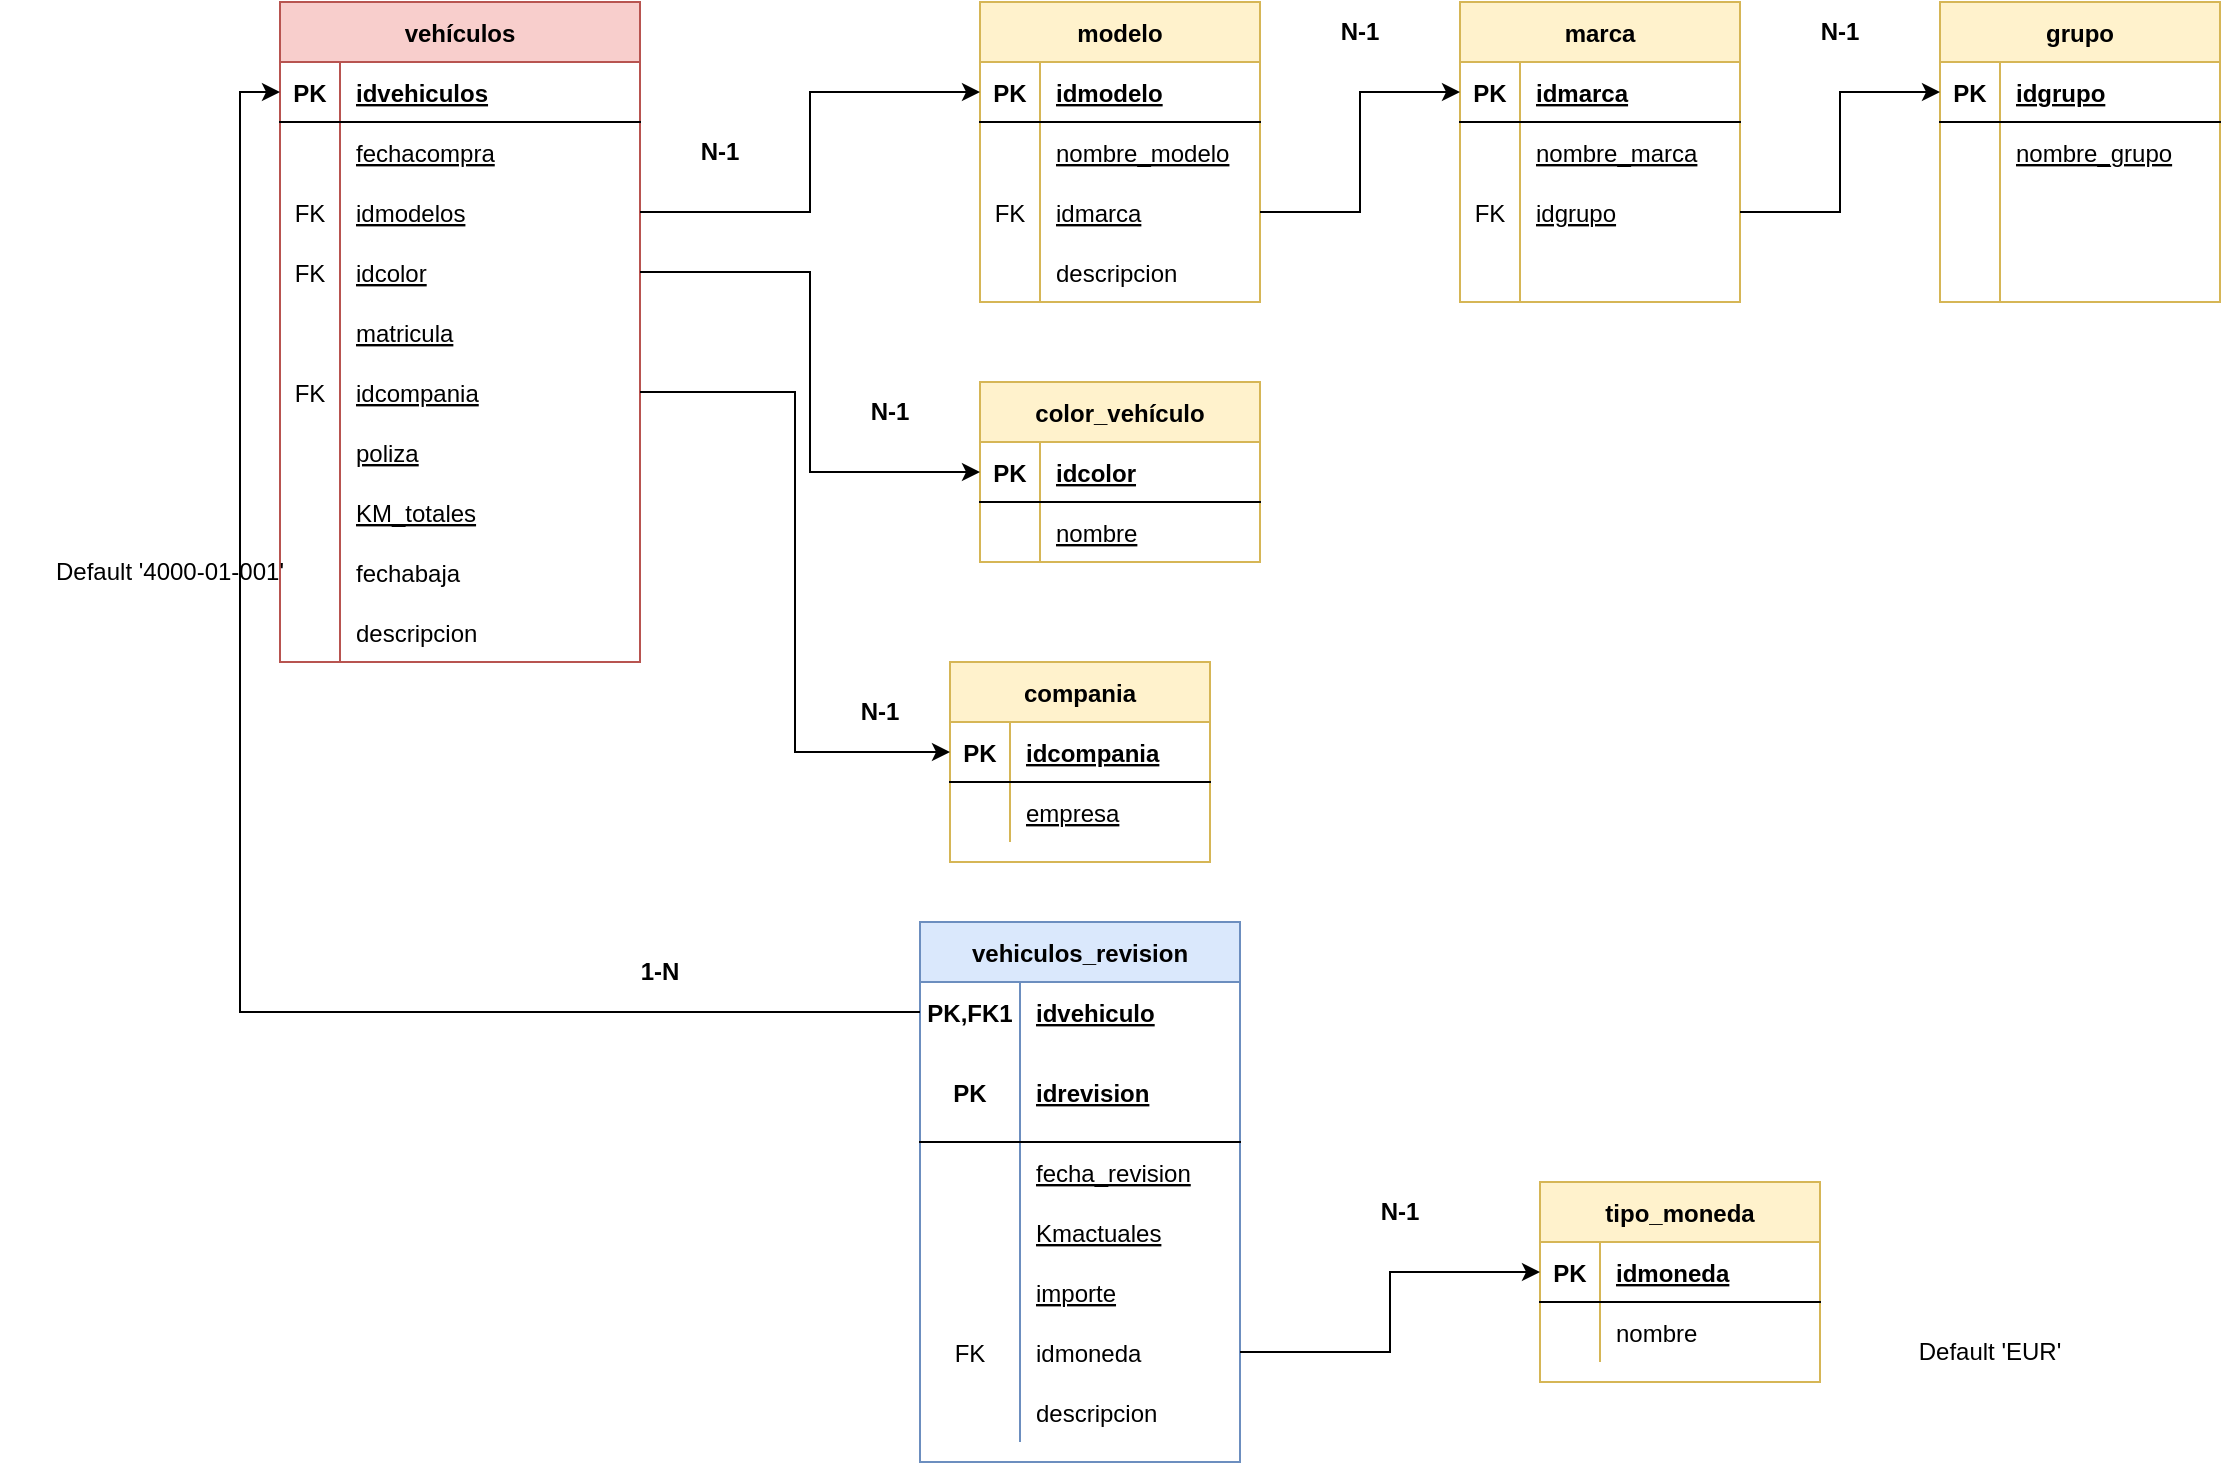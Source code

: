 <mxfile version="20.2.3" type="device"><diagram id="R2lEEEUBdFMjLlhIrx00" name="Práctica-Modelo"><mxGraphModel dx="1422" dy="875" grid="1" gridSize="10" guides="1" tooltips="1" connect="1" arrows="1" fold="1" page="1" pageScale="1" pageWidth="850" pageHeight="1100" math="0" shadow="0" extFonts="Permanent Marker^https://fonts.googleapis.com/css?family=Permanent+Marker"><root><mxCell id="0"/><mxCell id="1" parent="0"/><mxCell id="WLfZTVciFVjnrH3feskZ-1" value="vehículos" style="shape=table;startSize=30;container=1;collapsible=1;childLayout=tableLayout;fixedRows=1;rowLines=0;fontStyle=1;align=center;resizeLast=1;fillColor=#f8cecc;strokeColor=#b85450;" parent="1" vertex="1"><mxGeometry x="500" y="380" width="180" height="330" as="geometry"/></mxCell><mxCell id="WLfZTVciFVjnrH3feskZ-2" value="" style="shape=tableRow;horizontal=0;startSize=0;swimlaneHead=0;swimlaneBody=0;fillColor=none;collapsible=0;dropTarget=0;points=[[0,0.5],[1,0.5]];portConstraint=eastwest;top=0;left=0;right=0;bottom=1;" parent="WLfZTVciFVjnrH3feskZ-1" vertex="1"><mxGeometry y="30" width="180" height="30" as="geometry"/></mxCell><mxCell id="WLfZTVciFVjnrH3feskZ-3" value="PK" style="shape=partialRectangle;connectable=0;fillColor=none;top=0;left=0;bottom=0;right=0;fontStyle=1;overflow=hidden;" parent="WLfZTVciFVjnrH3feskZ-2" vertex="1"><mxGeometry width="30" height="30" as="geometry"><mxRectangle width="30" height="30" as="alternateBounds"/></mxGeometry></mxCell><mxCell id="WLfZTVciFVjnrH3feskZ-4" value="idvehiculos" style="shape=partialRectangle;connectable=0;fillColor=none;top=0;left=0;bottom=0;right=0;align=left;spacingLeft=6;fontStyle=5;overflow=hidden;" parent="WLfZTVciFVjnrH3feskZ-2" vertex="1"><mxGeometry x="30" width="150" height="30" as="geometry"><mxRectangle width="150" height="30" as="alternateBounds"/></mxGeometry></mxCell><mxCell id="WLfZTVciFVjnrH3feskZ-5" value="" style="shape=tableRow;horizontal=0;startSize=0;swimlaneHead=0;swimlaneBody=0;fillColor=none;collapsible=0;dropTarget=0;points=[[0,0.5],[1,0.5]];portConstraint=eastwest;top=0;left=0;right=0;bottom=0;" parent="WLfZTVciFVjnrH3feskZ-1" vertex="1"><mxGeometry y="60" width="180" height="30" as="geometry"/></mxCell><mxCell id="WLfZTVciFVjnrH3feskZ-6" value="" style="shape=partialRectangle;connectable=0;fillColor=none;top=0;left=0;bottom=0;right=0;editable=1;overflow=hidden;" parent="WLfZTVciFVjnrH3feskZ-5" vertex="1"><mxGeometry width="30" height="30" as="geometry"><mxRectangle width="30" height="30" as="alternateBounds"/></mxGeometry></mxCell><mxCell id="WLfZTVciFVjnrH3feskZ-7" value="fechacompra" style="shape=partialRectangle;connectable=0;fillColor=none;top=0;left=0;bottom=0;right=0;align=left;spacingLeft=6;overflow=hidden;fontStyle=4" parent="WLfZTVciFVjnrH3feskZ-5" vertex="1"><mxGeometry x="30" width="150" height="30" as="geometry"><mxRectangle width="150" height="30" as="alternateBounds"/></mxGeometry></mxCell><mxCell id="WLfZTVciFVjnrH3feskZ-8" value="" style="shape=tableRow;horizontal=0;startSize=0;swimlaneHead=0;swimlaneBody=0;fillColor=none;collapsible=0;dropTarget=0;points=[[0,0.5],[1,0.5]];portConstraint=eastwest;top=0;left=0;right=0;bottom=0;" parent="WLfZTVciFVjnrH3feskZ-1" vertex="1"><mxGeometry y="90" width="180" height="30" as="geometry"/></mxCell><mxCell id="WLfZTVciFVjnrH3feskZ-9" value="FK" style="shape=partialRectangle;connectable=0;fillColor=none;top=0;left=0;bottom=0;right=0;editable=1;overflow=hidden;" parent="WLfZTVciFVjnrH3feskZ-8" vertex="1"><mxGeometry width="30" height="30" as="geometry"><mxRectangle width="30" height="30" as="alternateBounds"/></mxGeometry></mxCell><mxCell id="WLfZTVciFVjnrH3feskZ-10" value="idmodelos" style="shape=partialRectangle;connectable=0;fillColor=none;top=0;left=0;bottom=0;right=0;align=left;spacingLeft=6;overflow=hidden;fontStyle=4" parent="WLfZTVciFVjnrH3feskZ-8" vertex="1"><mxGeometry x="30" width="150" height="30" as="geometry"><mxRectangle width="150" height="30" as="alternateBounds"/></mxGeometry></mxCell><mxCell id="WLfZTVciFVjnrH3feskZ-11" value="" style="shape=tableRow;horizontal=0;startSize=0;swimlaneHead=0;swimlaneBody=0;fillColor=none;collapsible=0;dropTarget=0;points=[[0,0.5],[1,0.5]];portConstraint=eastwest;top=0;left=0;right=0;bottom=0;" parent="WLfZTVciFVjnrH3feskZ-1" vertex="1"><mxGeometry y="120" width="180" height="30" as="geometry"/></mxCell><mxCell id="WLfZTVciFVjnrH3feskZ-12" value="FK" style="shape=partialRectangle;connectable=0;fillColor=none;top=0;left=0;bottom=0;right=0;editable=1;overflow=hidden;" parent="WLfZTVciFVjnrH3feskZ-11" vertex="1"><mxGeometry width="30" height="30" as="geometry"><mxRectangle width="30" height="30" as="alternateBounds"/></mxGeometry></mxCell><mxCell id="WLfZTVciFVjnrH3feskZ-13" value="idcolor" style="shape=partialRectangle;connectable=0;fillColor=none;top=0;left=0;bottom=0;right=0;align=left;spacingLeft=6;overflow=hidden;fontStyle=4" parent="WLfZTVciFVjnrH3feskZ-11" vertex="1"><mxGeometry x="30" width="150" height="30" as="geometry"><mxRectangle width="150" height="30" as="alternateBounds"/></mxGeometry></mxCell><mxCell id="WLfZTVciFVjnrH3feskZ-14" value="" style="shape=tableRow;horizontal=0;startSize=0;swimlaneHead=0;swimlaneBody=0;fillColor=none;collapsible=0;dropTarget=0;points=[[0,0.5],[1,0.5]];portConstraint=eastwest;top=0;left=0;right=0;bottom=0;" parent="WLfZTVciFVjnrH3feskZ-1" vertex="1"><mxGeometry y="150" width="180" height="30" as="geometry"/></mxCell><mxCell id="WLfZTVciFVjnrH3feskZ-15" value="" style="shape=partialRectangle;connectable=0;fillColor=none;top=0;left=0;bottom=0;right=0;editable=1;overflow=hidden;" parent="WLfZTVciFVjnrH3feskZ-14" vertex="1"><mxGeometry width="30" height="30" as="geometry"><mxRectangle width="30" height="30" as="alternateBounds"/></mxGeometry></mxCell><mxCell id="WLfZTVciFVjnrH3feskZ-16" value="matricula" style="shape=partialRectangle;connectable=0;fillColor=none;top=0;left=0;bottom=0;right=0;align=left;spacingLeft=6;overflow=hidden;fontStyle=4" parent="WLfZTVciFVjnrH3feskZ-14" vertex="1"><mxGeometry x="30" width="150" height="30" as="geometry"><mxRectangle width="150" height="30" as="alternateBounds"/></mxGeometry></mxCell><mxCell id="WLfZTVciFVjnrH3feskZ-17" value="" style="shape=tableRow;horizontal=0;startSize=0;swimlaneHead=0;swimlaneBody=0;fillColor=none;collapsible=0;dropTarget=0;points=[[0,0.5],[1,0.5]];portConstraint=eastwest;top=0;left=0;right=0;bottom=0;" parent="WLfZTVciFVjnrH3feskZ-1" vertex="1"><mxGeometry y="180" width="180" height="30" as="geometry"/></mxCell><mxCell id="WLfZTVciFVjnrH3feskZ-18" value="FK" style="shape=partialRectangle;connectable=0;fillColor=none;top=0;left=0;bottom=0;right=0;editable=1;overflow=hidden;" parent="WLfZTVciFVjnrH3feskZ-17" vertex="1"><mxGeometry width="30" height="30" as="geometry"><mxRectangle width="30" height="30" as="alternateBounds"/></mxGeometry></mxCell><mxCell id="WLfZTVciFVjnrH3feskZ-19" value="idcompania" style="shape=partialRectangle;connectable=0;fillColor=none;top=0;left=0;bottom=0;right=0;align=left;spacingLeft=6;overflow=hidden;fontStyle=4" parent="WLfZTVciFVjnrH3feskZ-17" vertex="1"><mxGeometry x="30" width="150" height="30" as="geometry"><mxRectangle width="150" height="30" as="alternateBounds"/></mxGeometry></mxCell><mxCell id="WLfZTVciFVjnrH3feskZ-20" value="" style="shape=tableRow;horizontal=0;startSize=0;swimlaneHead=0;swimlaneBody=0;fillColor=none;collapsible=0;dropTarget=0;points=[[0,0.5],[1,0.5]];portConstraint=eastwest;top=0;left=0;right=0;bottom=0;" parent="WLfZTVciFVjnrH3feskZ-1" vertex="1"><mxGeometry y="210" width="180" height="30" as="geometry"/></mxCell><mxCell id="WLfZTVciFVjnrH3feskZ-21" value="" style="shape=partialRectangle;connectable=0;fillColor=none;top=0;left=0;bottom=0;right=0;editable=1;overflow=hidden;" parent="WLfZTVciFVjnrH3feskZ-20" vertex="1"><mxGeometry width="30" height="30" as="geometry"><mxRectangle width="30" height="30" as="alternateBounds"/></mxGeometry></mxCell><mxCell id="WLfZTVciFVjnrH3feskZ-22" value="poliza" style="shape=partialRectangle;connectable=0;fillColor=none;top=0;left=0;bottom=0;right=0;align=left;spacingLeft=6;overflow=hidden;fontStyle=4" parent="WLfZTVciFVjnrH3feskZ-20" vertex="1"><mxGeometry x="30" width="150" height="30" as="geometry"><mxRectangle width="150" height="30" as="alternateBounds"/></mxGeometry></mxCell><mxCell id="WLfZTVciFVjnrH3feskZ-23" value="" style="shape=tableRow;horizontal=0;startSize=0;swimlaneHead=0;swimlaneBody=0;fillColor=none;collapsible=0;dropTarget=0;points=[[0,0.5],[1,0.5]];portConstraint=eastwest;top=0;left=0;right=0;bottom=0;" parent="WLfZTVciFVjnrH3feskZ-1" vertex="1"><mxGeometry y="240" width="180" height="30" as="geometry"/></mxCell><mxCell id="WLfZTVciFVjnrH3feskZ-24" value="" style="shape=partialRectangle;connectable=0;fillColor=none;top=0;left=0;bottom=0;right=0;editable=1;overflow=hidden;" parent="WLfZTVciFVjnrH3feskZ-23" vertex="1"><mxGeometry width="30" height="30" as="geometry"><mxRectangle width="30" height="30" as="alternateBounds"/></mxGeometry></mxCell><mxCell id="WLfZTVciFVjnrH3feskZ-25" value="KM_totales" style="shape=partialRectangle;connectable=0;fillColor=none;top=0;left=0;bottom=0;right=0;align=left;spacingLeft=6;overflow=hidden;fontStyle=4" parent="WLfZTVciFVjnrH3feskZ-23" vertex="1"><mxGeometry x="30" width="150" height="30" as="geometry"><mxRectangle width="150" height="30" as="alternateBounds"/></mxGeometry></mxCell><mxCell id="WLfZTVciFVjnrH3feskZ-26" value="" style="shape=tableRow;horizontal=0;startSize=0;swimlaneHead=0;swimlaneBody=0;fillColor=none;collapsible=0;dropTarget=0;points=[[0,0.5],[1,0.5]];portConstraint=eastwest;top=0;left=0;right=0;bottom=0;" parent="WLfZTVciFVjnrH3feskZ-1" vertex="1"><mxGeometry y="270" width="180" height="30" as="geometry"/></mxCell><mxCell id="WLfZTVciFVjnrH3feskZ-27" value="" style="shape=partialRectangle;connectable=0;fillColor=none;top=0;left=0;bottom=0;right=0;editable=1;overflow=hidden;" parent="WLfZTVciFVjnrH3feskZ-26" vertex="1"><mxGeometry width="30" height="30" as="geometry"><mxRectangle width="30" height="30" as="alternateBounds"/></mxGeometry></mxCell><mxCell id="WLfZTVciFVjnrH3feskZ-28" value="fechabaja" style="shape=partialRectangle;connectable=0;fillColor=none;top=0;left=0;bottom=0;right=0;align=left;spacingLeft=6;overflow=hidden;fontStyle=0" parent="WLfZTVciFVjnrH3feskZ-26" vertex="1"><mxGeometry x="30" width="150" height="30" as="geometry"><mxRectangle width="150" height="30" as="alternateBounds"/></mxGeometry></mxCell><mxCell id="WLfZTVciFVjnrH3feskZ-29" value="" style="shape=tableRow;horizontal=0;startSize=0;swimlaneHead=0;swimlaneBody=0;fillColor=none;collapsible=0;dropTarget=0;points=[[0,0.5],[1,0.5]];portConstraint=eastwest;top=0;left=0;right=0;bottom=0;" parent="WLfZTVciFVjnrH3feskZ-1" vertex="1"><mxGeometry y="300" width="180" height="30" as="geometry"/></mxCell><mxCell id="WLfZTVciFVjnrH3feskZ-30" value="" style="shape=partialRectangle;connectable=0;fillColor=none;top=0;left=0;bottom=0;right=0;editable=1;overflow=hidden;" parent="WLfZTVciFVjnrH3feskZ-29" vertex="1"><mxGeometry width="30" height="30" as="geometry"><mxRectangle width="30" height="30" as="alternateBounds"/></mxGeometry></mxCell><mxCell id="WLfZTVciFVjnrH3feskZ-31" value="descripcion" style="shape=partialRectangle;connectable=0;fillColor=none;top=0;left=0;bottom=0;right=0;align=left;spacingLeft=6;overflow=hidden;fontStyle=0" parent="WLfZTVciFVjnrH3feskZ-29" vertex="1"><mxGeometry x="30" width="150" height="30" as="geometry"><mxRectangle width="150" height="30" as="alternateBounds"/></mxGeometry></mxCell><mxCell id="WLfZTVciFVjnrH3feskZ-32" value="modelo" style="shape=table;startSize=30;container=1;collapsible=1;childLayout=tableLayout;fixedRows=1;rowLines=0;fontStyle=1;align=center;resizeLast=1;fillColor=#fff2cc;strokeColor=#d6b656;" parent="1" vertex="1"><mxGeometry x="850" y="380" width="140" height="150" as="geometry"/></mxCell><mxCell id="WLfZTVciFVjnrH3feskZ-33" value="" style="shape=tableRow;horizontal=0;startSize=0;swimlaneHead=0;swimlaneBody=0;fillColor=none;collapsible=0;dropTarget=0;points=[[0,0.5],[1,0.5]];portConstraint=eastwest;top=0;left=0;right=0;bottom=1;" parent="WLfZTVciFVjnrH3feskZ-32" vertex="1"><mxGeometry y="30" width="140" height="30" as="geometry"/></mxCell><mxCell id="WLfZTVciFVjnrH3feskZ-34" value="PK" style="shape=partialRectangle;connectable=0;fillColor=none;top=0;left=0;bottom=0;right=0;fontStyle=1;overflow=hidden;" parent="WLfZTVciFVjnrH3feskZ-33" vertex="1"><mxGeometry width="30" height="30" as="geometry"><mxRectangle width="30" height="30" as="alternateBounds"/></mxGeometry></mxCell><mxCell id="WLfZTVciFVjnrH3feskZ-35" value="idmodelo" style="shape=partialRectangle;connectable=0;fillColor=none;top=0;left=0;bottom=0;right=0;align=left;spacingLeft=6;fontStyle=5;overflow=hidden;" parent="WLfZTVciFVjnrH3feskZ-33" vertex="1"><mxGeometry x="30" width="110" height="30" as="geometry"><mxRectangle width="110" height="30" as="alternateBounds"/></mxGeometry></mxCell><mxCell id="WLfZTVciFVjnrH3feskZ-36" value="" style="shape=tableRow;horizontal=0;startSize=0;swimlaneHead=0;swimlaneBody=0;fillColor=none;collapsible=0;dropTarget=0;points=[[0,0.5],[1,0.5]];portConstraint=eastwest;top=0;left=0;right=0;bottom=0;" parent="WLfZTVciFVjnrH3feskZ-32" vertex="1"><mxGeometry y="60" width="140" height="30" as="geometry"/></mxCell><mxCell id="WLfZTVciFVjnrH3feskZ-37" value="" style="shape=partialRectangle;connectable=0;fillColor=none;top=0;left=0;bottom=0;right=0;editable=1;overflow=hidden;" parent="WLfZTVciFVjnrH3feskZ-36" vertex="1"><mxGeometry width="30" height="30" as="geometry"><mxRectangle width="30" height="30" as="alternateBounds"/></mxGeometry></mxCell><mxCell id="WLfZTVciFVjnrH3feskZ-38" value="nombre_modelo" style="shape=partialRectangle;connectable=0;fillColor=none;top=0;left=0;bottom=0;right=0;align=left;spacingLeft=6;overflow=hidden;fontStyle=4" parent="WLfZTVciFVjnrH3feskZ-36" vertex="1"><mxGeometry x="30" width="110" height="30" as="geometry"><mxRectangle width="110" height="30" as="alternateBounds"/></mxGeometry></mxCell><mxCell id="WLfZTVciFVjnrH3feskZ-39" value="" style="shape=tableRow;horizontal=0;startSize=0;swimlaneHead=0;swimlaneBody=0;fillColor=none;collapsible=0;dropTarget=0;points=[[0,0.5],[1,0.5]];portConstraint=eastwest;top=0;left=0;right=0;bottom=0;" parent="WLfZTVciFVjnrH3feskZ-32" vertex="1"><mxGeometry y="90" width="140" height="30" as="geometry"/></mxCell><mxCell id="WLfZTVciFVjnrH3feskZ-40" value="FK" style="shape=partialRectangle;connectable=0;fillColor=none;top=0;left=0;bottom=0;right=0;editable=1;overflow=hidden;" parent="WLfZTVciFVjnrH3feskZ-39" vertex="1"><mxGeometry width="30" height="30" as="geometry"><mxRectangle width="30" height="30" as="alternateBounds"/></mxGeometry></mxCell><mxCell id="WLfZTVciFVjnrH3feskZ-41" value="idmarca" style="shape=partialRectangle;connectable=0;fillColor=none;top=0;left=0;bottom=0;right=0;align=left;spacingLeft=6;overflow=hidden;fontStyle=4" parent="WLfZTVciFVjnrH3feskZ-39" vertex="1"><mxGeometry x="30" width="110" height="30" as="geometry"><mxRectangle width="110" height="30" as="alternateBounds"/></mxGeometry></mxCell><mxCell id="WLfZTVciFVjnrH3feskZ-42" value="" style="shape=tableRow;horizontal=0;startSize=0;swimlaneHead=0;swimlaneBody=0;fillColor=none;collapsible=0;dropTarget=0;points=[[0,0.5],[1,0.5]];portConstraint=eastwest;top=0;left=0;right=0;bottom=0;" parent="WLfZTVciFVjnrH3feskZ-32" vertex="1"><mxGeometry y="120" width="140" height="30" as="geometry"/></mxCell><mxCell id="WLfZTVciFVjnrH3feskZ-43" value="" style="shape=partialRectangle;connectable=0;fillColor=none;top=0;left=0;bottom=0;right=0;editable=1;overflow=hidden;" parent="WLfZTVciFVjnrH3feskZ-42" vertex="1"><mxGeometry width="30" height="30" as="geometry"><mxRectangle width="30" height="30" as="alternateBounds"/></mxGeometry></mxCell><mxCell id="WLfZTVciFVjnrH3feskZ-44" value="descripcion" style="shape=partialRectangle;connectable=0;fillColor=none;top=0;left=0;bottom=0;right=0;align=left;spacingLeft=6;overflow=hidden;" parent="WLfZTVciFVjnrH3feskZ-42" vertex="1"><mxGeometry x="30" width="110" height="30" as="geometry"><mxRectangle width="110" height="30" as="alternateBounds"/></mxGeometry></mxCell><mxCell id="WLfZTVciFVjnrH3feskZ-45" value="marca" style="shape=table;startSize=30;container=1;collapsible=1;childLayout=tableLayout;fixedRows=1;rowLines=0;fontStyle=1;align=center;resizeLast=1;fillColor=#fff2cc;strokeColor=#d6b656;" parent="1" vertex="1"><mxGeometry x="1090" y="380" width="140" height="150" as="geometry"/></mxCell><mxCell id="WLfZTVciFVjnrH3feskZ-46" value="" style="shape=tableRow;horizontal=0;startSize=0;swimlaneHead=0;swimlaneBody=0;fillColor=none;collapsible=0;dropTarget=0;points=[[0,0.5],[1,0.5]];portConstraint=eastwest;top=0;left=0;right=0;bottom=1;" parent="WLfZTVciFVjnrH3feskZ-45" vertex="1"><mxGeometry y="30" width="140" height="30" as="geometry"/></mxCell><mxCell id="WLfZTVciFVjnrH3feskZ-47" value="PK" style="shape=partialRectangle;connectable=0;fillColor=none;top=0;left=0;bottom=0;right=0;fontStyle=1;overflow=hidden;" parent="WLfZTVciFVjnrH3feskZ-46" vertex="1"><mxGeometry width="30" height="30" as="geometry"><mxRectangle width="30" height="30" as="alternateBounds"/></mxGeometry></mxCell><mxCell id="WLfZTVciFVjnrH3feskZ-48" value="idmarca" style="shape=partialRectangle;connectable=0;fillColor=none;top=0;left=0;bottom=0;right=0;align=left;spacingLeft=6;fontStyle=5;overflow=hidden;" parent="WLfZTVciFVjnrH3feskZ-46" vertex="1"><mxGeometry x="30" width="110" height="30" as="geometry"><mxRectangle width="110" height="30" as="alternateBounds"/></mxGeometry></mxCell><mxCell id="WLfZTVciFVjnrH3feskZ-49" value="" style="shape=tableRow;horizontal=0;startSize=0;swimlaneHead=0;swimlaneBody=0;fillColor=none;collapsible=0;dropTarget=0;points=[[0,0.5],[1,0.5]];portConstraint=eastwest;top=0;left=0;right=0;bottom=0;" parent="WLfZTVciFVjnrH3feskZ-45" vertex="1"><mxGeometry y="60" width="140" height="30" as="geometry"/></mxCell><mxCell id="WLfZTVciFVjnrH3feskZ-50" value="" style="shape=partialRectangle;connectable=0;fillColor=none;top=0;left=0;bottom=0;right=0;editable=1;overflow=hidden;" parent="WLfZTVciFVjnrH3feskZ-49" vertex="1"><mxGeometry width="30" height="30" as="geometry"><mxRectangle width="30" height="30" as="alternateBounds"/></mxGeometry></mxCell><mxCell id="WLfZTVciFVjnrH3feskZ-51" value="nombre_marca" style="shape=partialRectangle;connectable=0;fillColor=none;top=0;left=0;bottom=0;right=0;align=left;spacingLeft=6;overflow=hidden;fontStyle=4" parent="WLfZTVciFVjnrH3feskZ-49" vertex="1"><mxGeometry x="30" width="110" height="30" as="geometry"><mxRectangle width="110" height="30" as="alternateBounds"/></mxGeometry></mxCell><mxCell id="WLfZTVciFVjnrH3feskZ-52" value="" style="shape=tableRow;horizontal=0;startSize=0;swimlaneHead=0;swimlaneBody=0;fillColor=none;collapsible=0;dropTarget=0;points=[[0,0.5],[1,0.5]];portConstraint=eastwest;top=0;left=0;right=0;bottom=0;" parent="WLfZTVciFVjnrH3feskZ-45" vertex="1"><mxGeometry y="90" width="140" height="30" as="geometry"/></mxCell><mxCell id="WLfZTVciFVjnrH3feskZ-53" value="FK" style="shape=partialRectangle;connectable=0;fillColor=none;top=0;left=0;bottom=0;right=0;editable=1;overflow=hidden;" parent="WLfZTVciFVjnrH3feskZ-52" vertex="1"><mxGeometry width="30" height="30" as="geometry"><mxRectangle width="30" height="30" as="alternateBounds"/></mxGeometry></mxCell><mxCell id="WLfZTVciFVjnrH3feskZ-54" value="idgrupo" style="shape=partialRectangle;connectable=0;fillColor=none;top=0;left=0;bottom=0;right=0;align=left;spacingLeft=6;overflow=hidden;fontStyle=4" parent="WLfZTVciFVjnrH3feskZ-52" vertex="1"><mxGeometry x="30" width="110" height="30" as="geometry"><mxRectangle width="110" height="30" as="alternateBounds"/></mxGeometry></mxCell><mxCell id="WLfZTVciFVjnrH3feskZ-55" value="" style="shape=tableRow;horizontal=0;startSize=0;swimlaneHead=0;swimlaneBody=0;fillColor=none;collapsible=0;dropTarget=0;points=[[0,0.5],[1,0.5]];portConstraint=eastwest;top=0;left=0;right=0;bottom=0;" parent="WLfZTVciFVjnrH3feskZ-45" vertex="1"><mxGeometry y="120" width="140" height="30" as="geometry"/></mxCell><mxCell id="WLfZTVciFVjnrH3feskZ-56" value="" style="shape=partialRectangle;connectable=0;fillColor=none;top=0;left=0;bottom=0;right=0;editable=1;overflow=hidden;" parent="WLfZTVciFVjnrH3feskZ-55" vertex="1"><mxGeometry width="30" height="30" as="geometry"><mxRectangle width="30" height="30" as="alternateBounds"/></mxGeometry></mxCell><mxCell id="WLfZTVciFVjnrH3feskZ-57" value="" style="shape=partialRectangle;connectable=0;fillColor=none;top=0;left=0;bottom=0;right=0;align=left;spacingLeft=6;overflow=hidden;" parent="WLfZTVciFVjnrH3feskZ-55" vertex="1"><mxGeometry x="30" width="110" height="30" as="geometry"><mxRectangle width="110" height="30" as="alternateBounds"/></mxGeometry></mxCell><mxCell id="WLfZTVciFVjnrH3feskZ-58" value="grupo" style="shape=table;startSize=30;container=1;collapsible=1;childLayout=tableLayout;fixedRows=1;rowLines=0;fontStyle=1;align=center;resizeLast=1;fillColor=#fff2cc;strokeColor=#d6b656;" parent="1" vertex="1"><mxGeometry x="1330" y="380" width="140" height="150" as="geometry"/></mxCell><mxCell id="WLfZTVciFVjnrH3feskZ-59" value="" style="shape=tableRow;horizontal=0;startSize=0;swimlaneHead=0;swimlaneBody=0;fillColor=none;collapsible=0;dropTarget=0;points=[[0,0.5],[1,0.5]];portConstraint=eastwest;top=0;left=0;right=0;bottom=1;" parent="WLfZTVciFVjnrH3feskZ-58" vertex="1"><mxGeometry y="30" width="140" height="30" as="geometry"/></mxCell><mxCell id="WLfZTVciFVjnrH3feskZ-60" value="PK" style="shape=partialRectangle;connectable=0;fillColor=none;top=0;left=0;bottom=0;right=0;fontStyle=1;overflow=hidden;" parent="WLfZTVciFVjnrH3feskZ-59" vertex="1"><mxGeometry width="30" height="30" as="geometry"><mxRectangle width="30" height="30" as="alternateBounds"/></mxGeometry></mxCell><mxCell id="WLfZTVciFVjnrH3feskZ-61" value="idgrupo" style="shape=partialRectangle;connectable=0;fillColor=none;top=0;left=0;bottom=0;right=0;align=left;spacingLeft=6;fontStyle=5;overflow=hidden;" parent="WLfZTVciFVjnrH3feskZ-59" vertex="1"><mxGeometry x="30" width="110" height="30" as="geometry"><mxRectangle width="110" height="30" as="alternateBounds"/></mxGeometry></mxCell><mxCell id="WLfZTVciFVjnrH3feskZ-62" value="" style="shape=tableRow;horizontal=0;startSize=0;swimlaneHead=0;swimlaneBody=0;fillColor=none;collapsible=0;dropTarget=0;points=[[0,0.5],[1,0.5]];portConstraint=eastwest;top=0;left=0;right=0;bottom=0;" parent="WLfZTVciFVjnrH3feskZ-58" vertex="1"><mxGeometry y="60" width="140" height="30" as="geometry"/></mxCell><mxCell id="WLfZTVciFVjnrH3feskZ-63" value="" style="shape=partialRectangle;connectable=0;fillColor=none;top=0;left=0;bottom=0;right=0;editable=1;overflow=hidden;" parent="WLfZTVciFVjnrH3feskZ-62" vertex="1"><mxGeometry width="30" height="30" as="geometry"><mxRectangle width="30" height="30" as="alternateBounds"/></mxGeometry></mxCell><mxCell id="WLfZTVciFVjnrH3feskZ-64" value="nombre_grupo" style="shape=partialRectangle;connectable=0;fillColor=none;top=0;left=0;bottom=0;right=0;align=left;spacingLeft=6;overflow=hidden;fontStyle=4" parent="WLfZTVciFVjnrH3feskZ-62" vertex="1"><mxGeometry x="30" width="110" height="30" as="geometry"><mxRectangle width="110" height="30" as="alternateBounds"/></mxGeometry></mxCell><mxCell id="WLfZTVciFVjnrH3feskZ-65" value="" style="shape=tableRow;horizontal=0;startSize=0;swimlaneHead=0;swimlaneBody=0;fillColor=none;collapsible=0;dropTarget=0;points=[[0,0.5],[1,0.5]];portConstraint=eastwest;top=0;left=0;right=0;bottom=0;" parent="WLfZTVciFVjnrH3feskZ-58" vertex="1"><mxGeometry y="90" width="140" height="30" as="geometry"/></mxCell><mxCell id="WLfZTVciFVjnrH3feskZ-66" value="" style="shape=partialRectangle;connectable=0;fillColor=none;top=0;left=0;bottom=0;right=0;editable=1;overflow=hidden;" parent="WLfZTVciFVjnrH3feskZ-65" vertex="1"><mxGeometry width="30" height="30" as="geometry"><mxRectangle width="30" height="30" as="alternateBounds"/></mxGeometry></mxCell><mxCell id="WLfZTVciFVjnrH3feskZ-67" value="" style="shape=partialRectangle;connectable=0;fillColor=none;top=0;left=0;bottom=0;right=0;align=left;spacingLeft=6;overflow=hidden;" parent="WLfZTVciFVjnrH3feskZ-65" vertex="1"><mxGeometry x="30" width="110" height="30" as="geometry"><mxRectangle width="110" height="30" as="alternateBounds"/></mxGeometry></mxCell><mxCell id="WLfZTVciFVjnrH3feskZ-68" value="" style="shape=tableRow;horizontal=0;startSize=0;swimlaneHead=0;swimlaneBody=0;fillColor=none;collapsible=0;dropTarget=0;points=[[0,0.5],[1,0.5]];portConstraint=eastwest;top=0;left=0;right=0;bottom=0;" parent="WLfZTVciFVjnrH3feskZ-58" vertex="1"><mxGeometry y="120" width="140" height="30" as="geometry"/></mxCell><mxCell id="WLfZTVciFVjnrH3feskZ-69" value="" style="shape=partialRectangle;connectable=0;fillColor=none;top=0;left=0;bottom=0;right=0;editable=1;overflow=hidden;" parent="WLfZTVciFVjnrH3feskZ-68" vertex="1"><mxGeometry width="30" height="30" as="geometry"><mxRectangle width="30" height="30" as="alternateBounds"/></mxGeometry></mxCell><mxCell id="WLfZTVciFVjnrH3feskZ-70" value="" style="shape=partialRectangle;connectable=0;fillColor=none;top=0;left=0;bottom=0;right=0;align=left;spacingLeft=6;overflow=hidden;" parent="WLfZTVciFVjnrH3feskZ-68" vertex="1"><mxGeometry x="30" width="110" height="30" as="geometry"><mxRectangle width="110" height="30" as="alternateBounds"/></mxGeometry></mxCell><mxCell id="WLfZTVciFVjnrH3feskZ-71" value="vehiculos_revision" style="shape=table;startSize=30;container=1;collapsible=1;childLayout=tableLayout;fixedRows=1;rowLines=0;fontStyle=1;align=center;resizeLast=1;fillColor=#dae8fc;strokeColor=#6c8ebf;" parent="1" vertex="1"><mxGeometry x="820" y="840" width="160" height="270" as="geometry"/></mxCell><mxCell id="WLfZTVciFVjnrH3feskZ-72" value="" style="shape=tableRow;horizontal=0;startSize=0;swimlaneHead=0;swimlaneBody=0;fillColor=none;collapsible=0;dropTarget=0;points=[[0,0.5],[1,0.5]];portConstraint=eastwest;top=0;left=0;right=0;bottom=0;" parent="WLfZTVciFVjnrH3feskZ-71" vertex="1"><mxGeometry y="30" width="160" height="30" as="geometry"/></mxCell><mxCell id="WLfZTVciFVjnrH3feskZ-73" value="PK,FK1" style="shape=partialRectangle;connectable=0;fillColor=none;top=0;left=0;bottom=0;right=0;editable=1;overflow=hidden;fontStyle=1" parent="WLfZTVciFVjnrH3feskZ-72" vertex="1"><mxGeometry width="50" height="30" as="geometry"><mxRectangle width="50" height="30" as="alternateBounds"/></mxGeometry></mxCell><mxCell id="WLfZTVciFVjnrH3feskZ-74" value="idvehiculo" style="shape=partialRectangle;connectable=0;fillColor=none;top=0;left=0;bottom=0;right=0;align=left;spacingLeft=6;overflow=hidden;fontStyle=5" parent="WLfZTVciFVjnrH3feskZ-72" vertex="1"><mxGeometry x="50" width="110" height="30" as="geometry"><mxRectangle width="110" height="30" as="alternateBounds"/></mxGeometry></mxCell><mxCell id="WLfZTVciFVjnrH3feskZ-75" value="" style="shape=tableRow;horizontal=0;startSize=0;swimlaneHead=0;swimlaneBody=0;fillColor=none;collapsible=0;dropTarget=0;points=[[0,0.5],[1,0.5]];portConstraint=eastwest;top=0;left=0;right=0;bottom=1;" parent="WLfZTVciFVjnrH3feskZ-71" vertex="1"><mxGeometry y="60" width="160" height="50" as="geometry"/></mxCell><mxCell id="WLfZTVciFVjnrH3feskZ-76" value="PK" style="shape=partialRectangle;connectable=0;fillColor=none;top=0;left=0;bottom=0;right=0;fontStyle=1;overflow=hidden;" parent="WLfZTVciFVjnrH3feskZ-75" vertex="1"><mxGeometry width="50" height="50" as="geometry"><mxRectangle width="50" height="50" as="alternateBounds"/></mxGeometry></mxCell><mxCell id="WLfZTVciFVjnrH3feskZ-77" value="idrevision" style="shape=partialRectangle;connectable=0;fillColor=none;top=0;left=0;bottom=0;right=0;align=left;spacingLeft=6;fontStyle=5;overflow=hidden;" parent="WLfZTVciFVjnrH3feskZ-75" vertex="1"><mxGeometry x="50" width="110" height="50" as="geometry"><mxRectangle width="110" height="50" as="alternateBounds"/></mxGeometry></mxCell><mxCell id="WLfZTVciFVjnrH3feskZ-78" value="" style="shape=tableRow;horizontal=0;startSize=0;swimlaneHead=0;swimlaneBody=0;fillColor=none;collapsible=0;dropTarget=0;points=[[0,0.5],[1,0.5]];portConstraint=eastwest;top=0;left=0;right=0;bottom=0;" parent="WLfZTVciFVjnrH3feskZ-71" vertex="1"><mxGeometry y="110" width="160" height="30" as="geometry"/></mxCell><mxCell id="WLfZTVciFVjnrH3feskZ-79" value="" style="shape=partialRectangle;connectable=0;fillColor=none;top=0;left=0;bottom=0;right=0;editable=1;overflow=hidden;fontStyle=1" parent="WLfZTVciFVjnrH3feskZ-78" vertex="1"><mxGeometry width="50" height="30" as="geometry"><mxRectangle width="50" height="30" as="alternateBounds"/></mxGeometry></mxCell><mxCell id="WLfZTVciFVjnrH3feskZ-80" value="fecha_revision" style="shape=partialRectangle;connectable=0;fillColor=none;top=0;left=0;bottom=0;right=0;align=left;spacingLeft=6;overflow=hidden;fontStyle=4" parent="WLfZTVciFVjnrH3feskZ-78" vertex="1"><mxGeometry x="50" width="110" height="30" as="geometry"><mxRectangle width="110" height="30" as="alternateBounds"/></mxGeometry></mxCell><mxCell id="WLfZTVciFVjnrH3feskZ-81" value="" style="shape=tableRow;horizontal=0;startSize=0;swimlaneHead=0;swimlaneBody=0;fillColor=none;collapsible=0;dropTarget=0;points=[[0,0.5],[1,0.5]];portConstraint=eastwest;top=0;left=0;right=0;bottom=0;" parent="WLfZTVciFVjnrH3feskZ-71" vertex="1"><mxGeometry y="140" width="160" height="30" as="geometry"/></mxCell><mxCell id="WLfZTVciFVjnrH3feskZ-82" value="" style="shape=partialRectangle;connectable=0;fillColor=none;top=0;left=0;bottom=0;right=0;editable=1;overflow=hidden;" parent="WLfZTVciFVjnrH3feskZ-81" vertex="1"><mxGeometry width="50" height="30" as="geometry"><mxRectangle width="50" height="30" as="alternateBounds"/></mxGeometry></mxCell><mxCell id="WLfZTVciFVjnrH3feskZ-83" value="Kmactuales" style="shape=partialRectangle;connectable=0;fillColor=none;top=0;left=0;bottom=0;right=0;align=left;spacingLeft=6;overflow=hidden;fontStyle=4" parent="WLfZTVciFVjnrH3feskZ-81" vertex="1"><mxGeometry x="50" width="110" height="30" as="geometry"><mxRectangle width="110" height="30" as="alternateBounds"/></mxGeometry></mxCell><mxCell id="WLfZTVciFVjnrH3feskZ-84" value="" style="shape=tableRow;horizontal=0;startSize=0;swimlaneHead=0;swimlaneBody=0;fillColor=none;collapsible=0;dropTarget=0;points=[[0,0.5],[1,0.5]];portConstraint=eastwest;top=0;left=0;right=0;bottom=0;" parent="WLfZTVciFVjnrH3feskZ-71" vertex="1"><mxGeometry y="170" width="160" height="30" as="geometry"/></mxCell><mxCell id="WLfZTVciFVjnrH3feskZ-85" value="" style="shape=partialRectangle;connectable=0;fillColor=none;top=0;left=0;bottom=0;right=0;editable=1;overflow=hidden;" parent="WLfZTVciFVjnrH3feskZ-84" vertex="1"><mxGeometry width="50" height="30" as="geometry"><mxRectangle width="50" height="30" as="alternateBounds"/></mxGeometry></mxCell><mxCell id="WLfZTVciFVjnrH3feskZ-86" value="importe" style="shape=partialRectangle;connectable=0;fillColor=none;top=0;left=0;bottom=0;right=0;align=left;spacingLeft=6;overflow=hidden;fontStyle=4" parent="WLfZTVciFVjnrH3feskZ-84" vertex="1"><mxGeometry x="50" width="110" height="30" as="geometry"><mxRectangle width="110" height="30" as="alternateBounds"/></mxGeometry></mxCell><mxCell id="WLfZTVciFVjnrH3feskZ-87" value="" style="shape=tableRow;horizontal=0;startSize=0;swimlaneHead=0;swimlaneBody=0;fillColor=none;collapsible=0;dropTarget=0;points=[[0,0.5],[1,0.5]];portConstraint=eastwest;top=0;left=0;right=0;bottom=0;" parent="WLfZTVciFVjnrH3feskZ-71" vertex="1"><mxGeometry y="200" width="160" height="30" as="geometry"/></mxCell><mxCell id="WLfZTVciFVjnrH3feskZ-88" value="FK" style="shape=partialRectangle;connectable=0;fillColor=none;top=0;left=0;bottom=0;right=0;editable=1;overflow=hidden;" parent="WLfZTVciFVjnrH3feskZ-87" vertex="1"><mxGeometry width="50" height="30" as="geometry"><mxRectangle width="50" height="30" as="alternateBounds"/></mxGeometry></mxCell><mxCell id="WLfZTVciFVjnrH3feskZ-89" value="idmoneda" style="shape=partialRectangle;connectable=0;fillColor=none;top=0;left=0;bottom=0;right=0;align=left;spacingLeft=6;overflow=hidden;fontStyle=0" parent="WLfZTVciFVjnrH3feskZ-87" vertex="1"><mxGeometry x="50" width="110" height="30" as="geometry"><mxRectangle width="110" height="30" as="alternateBounds"/></mxGeometry></mxCell><mxCell id="WLfZTVciFVjnrH3feskZ-90" value="" style="shape=tableRow;horizontal=0;startSize=0;swimlaneHead=0;swimlaneBody=0;fillColor=none;collapsible=0;dropTarget=0;points=[[0,0.5],[1,0.5]];portConstraint=eastwest;top=0;left=0;right=0;bottom=0;" parent="WLfZTVciFVjnrH3feskZ-71" vertex="1"><mxGeometry y="230" width="160" height="30" as="geometry"/></mxCell><mxCell id="WLfZTVciFVjnrH3feskZ-91" value="" style="shape=partialRectangle;connectable=0;fillColor=none;top=0;left=0;bottom=0;right=0;editable=1;overflow=hidden;" parent="WLfZTVciFVjnrH3feskZ-90" vertex="1"><mxGeometry width="50" height="30" as="geometry"><mxRectangle width="50" height="30" as="alternateBounds"/></mxGeometry></mxCell><mxCell id="WLfZTVciFVjnrH3feskZ-92" value="descripcion" style="shape=partialRectangle;connectable=0;fillColor=none;top=0;left=0;bottom=0;right=0;align=left;spacingLeft=6;overflow=hidden;fontStyle=0" parent="WLfZTVciFVjnrH3feskZ-90" vertex="1"><mxGeometry x="50" width="110" height="30" as="geometry"><mxRectangle width="110" height="30" as="alternateBounds"/></mxGeometry></mxCell><mxCell id="WLfZTVciFVjnrH3feskZ-93" value="Default '4000-01-001'" style="text;html=1;strokeColor=none;fillColor=none;align=center;verticalAlign=middle;whiteSpace=wrap;rounded=0;" parent="1" vertex="1"><mxGeometry x="360" y="650" width="170" height="30" as="geometry"/></mxCell><mxCell id="WLfZTVciFVjnrH3feskZ-94" value="tipo_moneda" style="shape=table;startSize=30;container=1;collapsible=1;childLayout=tableLayout;fixedRows=1;rowLines=0;fontStyle=1;align=center;resizeLast=1;fillColor=#fff2cc;strokeColor=#d6b656;" parent="1" vertex="1"><mxGeometry x="1130" y="970" width="140" height="100" as="geometry"/></mxCell><mxCell id="WLfZTVciFVjnrH3feskZ-95" value="" style="shape=tableRow;horizontal=0;startSize=0;swimlaneHead=0;swimlaneBody=0;fillColor=none;collapsible=0;dropTarget=0;points=[[0,0.5],[1,0.5]];portConstraint=eastwest;top=0;left=0;right=0;bottom=1;" parent="WLfZTVciFVjnrH3feskZ-94" vertex="1"><mxGeometry y="30" width="140" height="30" as="geometry"/></mxCell><mxCell id="WLfZTVciFVjnrH3feskZ-96" value="PK" style="shape=partialRectangle;connectable=0;fillColor=none;top=0;left=0;bottom=0;right=0;fontStyle=1;overflow=hidden;" parent="WLfZTVciFVjnrH3feskZ-95" vertex="1"><mxGeometry width="30" height="30" as="geometry"><mxRectangle width="30" height="30" as="alternateBounds"/></mxGeometry></mxCell><mxCell id="WLfZTVciFVjnrH3feskZ-97" value="idmoneda" style="shape=partialRectangle;connectable=0;fillColor=none;top=0;left=0;bottom=0;right=0;align=left;spacingLeft=6;fontStyle=5;overflow=hidden;" parent="WLfZTVciFVjnrH3feskZ-95" vertex="1"><mxGeometry x="30" width="110" height="30" as="geometry"><mxRectangle width="110" height="30" as="alternateBounds"/></mxGeometry></mxCell><mxCell id="WLfZTVciFVjnrH3feskZ-98" value="" style="shape=tableRow;horizontal=0;startSize=0;swimlaneHead=0;swimlaneBody=0;fillColor=none;collapsible=0;dropTarget=0;points=[[0,0.5],[1,0.5]];portConstraint=eastwest;top=0;left=0;right=0;bottom=0;" parent="WLfZTVciFVjnrH3feskZ-94" vertex="1"><mxGeometry y="60" width="140" height="30" as="geometry"/></mxCell><mxCell id="WLfZTVciFVjnrH3feskZ-99" value="" style="shape=partialRectangle;connectable=0;fillColor=none;top=0;left=0;bottom=0;right=0;editable=1;overflow=hidden;" parent="WLfZTVciFVjnrH3feskZ-98" vertex="1"><mxGeometry width="30" height="30" as="geometry"><mxRectangle width="30" height="30" as="alternateBounds"/></mxGeometry></mxCell><mxCell id="WLfZTVciFVjnrH3feskZ-100" value="nombre" style="shape=partialRectangle;connectable=0;fillColor=none;top=0;left=0;bottom=0;right=0;align=left;spacingLeft=6;overflow=hidden;" parent="WLfZTVciFVjnrH3feskZ-98" vertex="1"><mxGeometry x="30" width="110" height="30" as="geometry"><mxRectangle width="110" height="30" as="alternateBounds"/></mxGeometry></mxCell><mxCell id="WLfZTVciFVjnrH3feskZ-101" value="Default 'EUR'" style="text;html=1;strokeColor=none;fillColor=none;align=center;verticalAlign=middle;whiteSpace=wrap;rounded=0;" parent="1" vertex="1"><mxGeometry x="1270" y="1040" width="170" height="30" as="geometry"/></mxCell><mxCell id="WLfZTVciFVjnrH3feskZ-102" style="edgeStyle=orthogonalEdgeStyle;rounded=0;orthogonalLoop=1;jettySize=auto;html=1;exitX=1;exitY=0.5;exitDx=0;exitDy=0;entryX=0;entryY=0.5;entryDx=0;entryDy=0;" parent="1" source="WLfZTVciFVjnrH3feskZ-8" target="WLfZTVciFVjnrH3feskZ-33" edge="1"><mxGeometry relative="1" as="geometry"/></mxCell><mxCell id="WLfZTVciFVjnrH3feskZ-103" style="edgeStyle=orthogonalEdgeStyle;rounded=0;orthogonalLoop=1;jettySize=auto;html=1;exitX=1;exitY=0.5;exitDx=0;exitDy=0;entryX=0;entryY=0.5;entryDx=0;entryDy=0;" parent="1" source="WLfZTVciFVjnrH3feskZ-39" target="WLfZTVciFVjnrH3feskZ-46" edge="1"><mxGeometry relative="1" as="geometry"/></mxCell><mxCell id="WLfZTVciFVjnrH3feskZ-104" style="edgeStyle=orthogonalEdgeStyle;rounded=0;orthogonalLoop=1;jettySize=auto;html=1;exitX=1;exitY=0.5;exitDx=0;exitDy=0;entryX=0;entryY=0.5;entryDx=0;entryDy=0;" parent="1" source="WLfZTVciFVjnrH3feskZ-52" target="WLfZTVciFVjnrH3feskZ-59" edge="1"><mxGeometry relative="1" as="geometry"/></mxCell><mxCell id="WLfZTVciFVjnrH3feskZ-105" value="color_vehículo" style="shape=table;startSize=30;container=1;collapsible=1;childLayout=tableLayout;fixedRows=1;rowLines=0;fontStyle=1;align=center;resizeLast=1;fillColor=#fff2cc;strokeColor=#d6b656;" parent="1" vertex="1"><mxGeometry x="850" y="570" width="140" height="90" as="geometry"/></mxCell><mxCell id="WLfZTVciFVjnrH3feskZ-106" value="" style="shape=tableRow;horizontal=0;startSize=0;swimlaneHead=0;swimlaneBody=0;fillColor=none;collapsible=0;dropTarget=0;points=[[0,0.5],[1,0.5]];portConstraint=eastwest;top=0;left=0;right=0;bottom=1;" parent="WLfZTVciFVjnrH3feskZ-105" vertex="1"><mxGeometry y="30" width="140" height="30" as="geometry"/></mxCell><mxCell id="WLfZTVciFVjnrH3feskZ-107" value="PK" style="shape=partialRectangle;connectable=0;fillColor=none;top=0;left=0;bottom=0;right=0;fontStyle=1;overflow=hidden;" parent="WLfZTVciFVjnrH3feskZ-106" vertex="1"><mxGeometry width="30" height="30" as="geometry"><mxRectangle width="30" height="30" as="alternateBounds"/></mxGeometry></mxCell><mxCell id="WLfZTVciFVjnrH3feskZ-108" value="idcolor" style="shape=partialRectangle;connectable=0;fillColor=none;top=0;left=0;bottom=0;right=0;align=left;spacingLeft=6;fontStyle=5;overflow=hidden;" parent="WLfZTVciFVjnrH3feskZ-106" vertex="1"><mxGeometry x="30" width="110" height="30" as="geometry"><mxRectangle width="110" height="30" as="alternateBounds"/></mxGeometry></mxCell><mxCell id="WLfZTVciFVjnrH3feskZ-109" value="" style="shape=tableRow;horizontal=0;startSize=0;swimlaneHead=0;swimlaneBody=0;fillColor=none;collapsible=0;dropTarget=0;points=[[0,0.5],[1,0.5]];portConstraint=eastwest;top=0;left=0;right=0;bottom=0;" parent="WLfZTVciFVjnrH3feskZ-105" vertex="1"><mxGeometry y="60" width="140" height="30" as="geometry"/></mxCell><mxCell id="WLfZTVciFVjnrH3feskZ-110" value="" style="shape=partialRectangle;connectable=0;fillColor=none;top=0;left=0;bottom=0;right=0;editable=1;overflow=hidden;" parent="WLfZTVciFVjnrH3feskZ-109" vertex="1"><mxGeometry width="30" height="30" as="geometry"><mxRectangle width="30" height="30" as="alternateBounds"/></mxGeometry></mxCell><mxCell id="WLfZTVciFVjnrH3feskZ-111" value="nombre" style="shape=partialRectangle;connectable=0;fillColor=none;top=0;left=0;bottom=0;right=0;align=left;spacingLeft=6;overflow=hidden;fontStyle=4" parent="WLfZTVciFVjnrH3feskZ-109" vertex="1"><mxGeometry x="30" width="110" height="30" as="geometry"><mxRectangle width="110" height="30" as="alternateBounds"/></mxGeometry></mxCell><mxCell id="WLfZTVciFVjnrH3feskZ-112" style="edgeStyle=orthogonalEdgeStyle;rounded=0;orthogonalLoop=1;jettySize=auto;html=1;exitX=1;exitY=0.5;exitDx=0;exitDy=0;entryX=0;entryY=0.5;entryDx=0;entryDy=0;" parent="1" source="WLfZTVciFVjnrH3feskZ-11" target="WLfZTVciFVjnrH3feskZ-106" edge="1"><mxGeometry relative="1" as="geometry"/></mxCell><mxCell id="WLfZTVciFVjnrH3feskZ-113" value="compania" style="shape=table;startSize=30;container=1;collapsible=1;childLayout=tableLayout;fixedRows=1;rowLines=0;fontStyle=1;align=center;resizeLast=1;fillColor=#fff2cc;strokeColor=#d6b656;" parent="1" vertex="1"><mxGeometry x="835" y="710" width="130" height="100" as="geometry"/></mxCell><mxCell id="WLfZTVciFVjnrH3feskZ-114" value="" style="shape=tableRow;horizontal=0;startSize=0;swimlaneHead=0;swimlaneBody=0;fillColor=none;collapsible=0;dropTarget=0;points=[[0,0.5],[1,0.5]];portConstraint=eastwest;top=0;left=0;right=0;bottom=1;" parent="WLfZTVciFVjnrH3feskZ-113" vertex="1"><mxGeometry y="30" width="130" height="30" as="geometry"/></mxCell><mxCell id="WLfZTVciFVjnrH3feskZ-115" value="PK" style="shape=partialRectangle;connectable=0;fillColor=none;top=0;left=0;bottom=0;right=0;fontStyle=1;overflow=hidden;" parent="WLfZTVciFVjnrH3feskZ-114" vertex="1"><mxGeometry width="30" height="30" as="geometry"><mxRectangle width="30" height="30" as="alternateBounds"/></mxGeometry></mxCell><mxCell id="WLfZTVciFVjnrH3feskZ-116" value="idcompania" style="shape=partialRectangle;connectable=0;fillColor=none;top=0;left=0;bottom=0;right=0;align=left;spacingLeft=6;fontStyle=5;overflow=hidden;" parent="WLfZTVciFVjnrH3feskZ-114" vertex="1"><mxGeometry x="30" width="100" height="30" as="geometry"><mxRectangle width="100" height="30" as="alternateBounds"/></mxGeometry></mxCell><mxCell id="WLfZTVciFVjnrH3feskZ-117" value="" style="shape=tableRow;horizontal=0;startSize=0;swimlaneHead=0;swimlaneBody=0;fillColor=none;collapsible=0;dropTarget=0;points=[[0,0.5],[1,0.5]];portConstraint=eastwest;top=0;left=0;right=0;bottom=0;" parent="WLfZTVciFVjnrH3feskZ-113" vertex="1"><mxGeometry y="60" width="130" height="30" as="geometry"/></mxCell><mxCell id="WLfZTVciFVjnrH3feskZ-118" value="" style="shape=partialRectangle;connectable=0;fillColor=none;top=0;left=0;bottom=0;right=0;editable=1;overflow=hidden;" parent="WLfZTVciFVjnrH3feskZ-117" vertex="1"><mxGeometry width="30" height="30" as="geometry"><mxRectangle width="30" height="30" as="alternateBounds"/></mxGeometry></mxCell><mxCell id="WLfZTVciFVjnrH3feskZ-119" value="empresa" style="shape=partialRectangle;connectable=0;fillColor=none;top=0;left=0;bottom=0;right=0;align=left;spacingLeft=6;overflow=hidden;fontStyle=4" parent="WLfZTVciFVjnrH3feskZ-117" vertex="1"><mxGeometry x="30" width="100" height="30" as="geometry"><mxRectangle width="100" height="30" as="alternateBounds"/></mxGeometry></mxCell><mxCell id="WLfZTVciFVjnrH3feskZ-120" style="edgeStyle=orthogonalEdgeStyle;rounded=0;orthogonalLoop=1;jettySize=auto;html=1;exitX=1;exitY=0.5;exitDx=0;exitDy=0;entryX=0;entryY=0.5;entryDx=0;entryDy=0;" parent="1" source="WLfZTVciFVjnrH3feskZ-87" target="WLfZTVciFVjnrH3feskZ-95" edge="1"><mxGeometry relative="1" as="geometry"/></mxCell><mxCell id="WLfZTVciFVjnrH3feskZ-121" style="edgeStyle=orthogonalEdgeStyle;rounded=0;orthogonalLoop=1;jettySize=auto;html=1;entryX=0;entryY=0.5;entryDx=0;entryDy=0;exitX=0;exitY=0.5;exitDx=0;exitDy=0;" parent="1" source="WLfZTVciFVjnrH3feskZ-72" target="WLfZTVciFVjnrH3feskZ-2" edge="1"><mxGeometry relative="1" as="geometry"/></mxCell><mxCell id="WLfZTVciFVjnrH3feskZ-122" style="edgeStyle=orthogonalEdgeStyle;rounded=0;orthogonalLoop=1;jettySize=auto;html=1;exitX=1;exitY=0.5;exitDx=0;exitDy=0;entryX=0;entryY=0.5;entryDx=0;entryDy=0;" parent="1" source="WLfZTVciFVjnrH3feskZ-17" target="WLfZTVciFVjnrH3feskZ-114" edge="1"><mxGeometry relative="1" as="geometry"><mxPoint x="820" y="720" as="targetPoint"/></mxGeometry></mxCell><mxCell id="WLfZTVciFVjnrH3feskZ-123" value="&lt;b&gt;N-1&lt;/b&gt;" style="text;html=1;strokeColor=none;fillColor=none;align=center;verticalAlign=middle;whiteSpace=wrap;rounded=0;" parent="1" vertex="1"><mxGeometry x="690" y="440" width="60" height="30" as="geometry"/></mxCell><mxCell id="WLfZTVciFVjnrH3feskZ-124" value="&lt;b&gt;N-1&lt;/b&gt;" style="text;html=1;strokeColor=none;fillColor=none;align=center;verticalAlign=middle;whiteSpace=wrap;rounded=0;" parent="1" vertex="1"><mxGeometry x="1010" y="380" width="60" height="30" as="geometry"/></mxCell><mxCell id="WLfZTVciFVjnrH3feskZ-125" value="&lt;b&gt;N-1&lt;/b&gt;" style="text;html=1;strokeColor=none;fillColor=none;align=center;verticalAlign=middle;whiteSpace=wrap;rounded=0;" parent="1" vertex="1"><mxGeometry x="1250" y="380" width="60" height="30" as="geometry"/></mxCell><mxCell id="WLfZTVciFVjnrH3feskZ-126" value="&lt;b&gt;N-1&lt;/b&gt;" style="text;html=1;strokeColor=none;fillColor=none;align=center;verticalAlign=middle;whiteSpace=wrap;rounded=0;" parent="1" vertex="1"><mxGeometry x="775" y="570" width="60" height="30" as="geometry"/></mxCell><mxCell id="WLfZTVciFVjnrH3feskZ-127" value="&lt;b&gt;N-1&lt;/b&gt;" style="text;html=1;strokeColor=none;fillColor=none;align=center;verticalAlign=middle;whiteSpace=wrap;rounded=0;" parent="1" vertex="1"><mxGeometry x="770" y="720" width="60" height="30" as="geometry"/></mxCell><mxCell id="WLfZTVciFVjnrH3feskZ-128" value="&lt;b&gt;1-N&lt;/b&gt;" style="text;html=1;strokeColor=none;fillColor=none;align=center;verticalAlign=middle;whiteSpace=wrap;rounded=0;" parent="1" vertex="1"><mxGeometry x="660" y="850" width="60" height="30" as="geometry"/></mxCell><mxCell id="WLfZTVciFVjnrH3feskZ-129" value="&lt;b&gt;N-1&lt;/b&gt;" style="text;html=1;strokeColor=none;fillColor=none;align=center;verticalAlign=middle;whiteSpace=wrap;rounded=0;" parent="1" vertex="1"><mxGeometry x="1030" y="970" width="60" height="30" as="geometry"/></mxCell></root></mxGraphModel></diagram></mxfile>